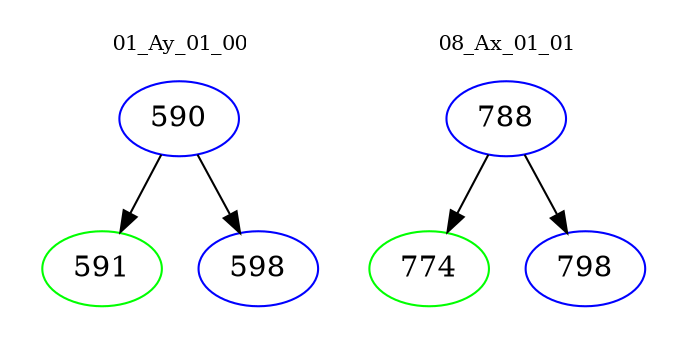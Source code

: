 digraph{
subgraph cluster_0 {
color = white
label = "01_Ay_01_00";
fontsize=10;
T0_590 [label="590", color="blue"]
T0_590 -> T0_591 [color="black"]
T0_591 [label="591", color="green"]
T0_590 -> T0_598 [color="black"]
T0_598 [label="598", color="blue"]
}
subgraph cluster_1 {
color = white
label = "08_Ax_01_01";
fontsize=10;
T1_788 [label="788", color="blue"]
T1_788 -> T1_774 [color="black"]
T1_774 [label="774", color="green"]
T1_788 -> T1_798 [color="black"]
T1_798 [label="798", color="blue"]
}
}
